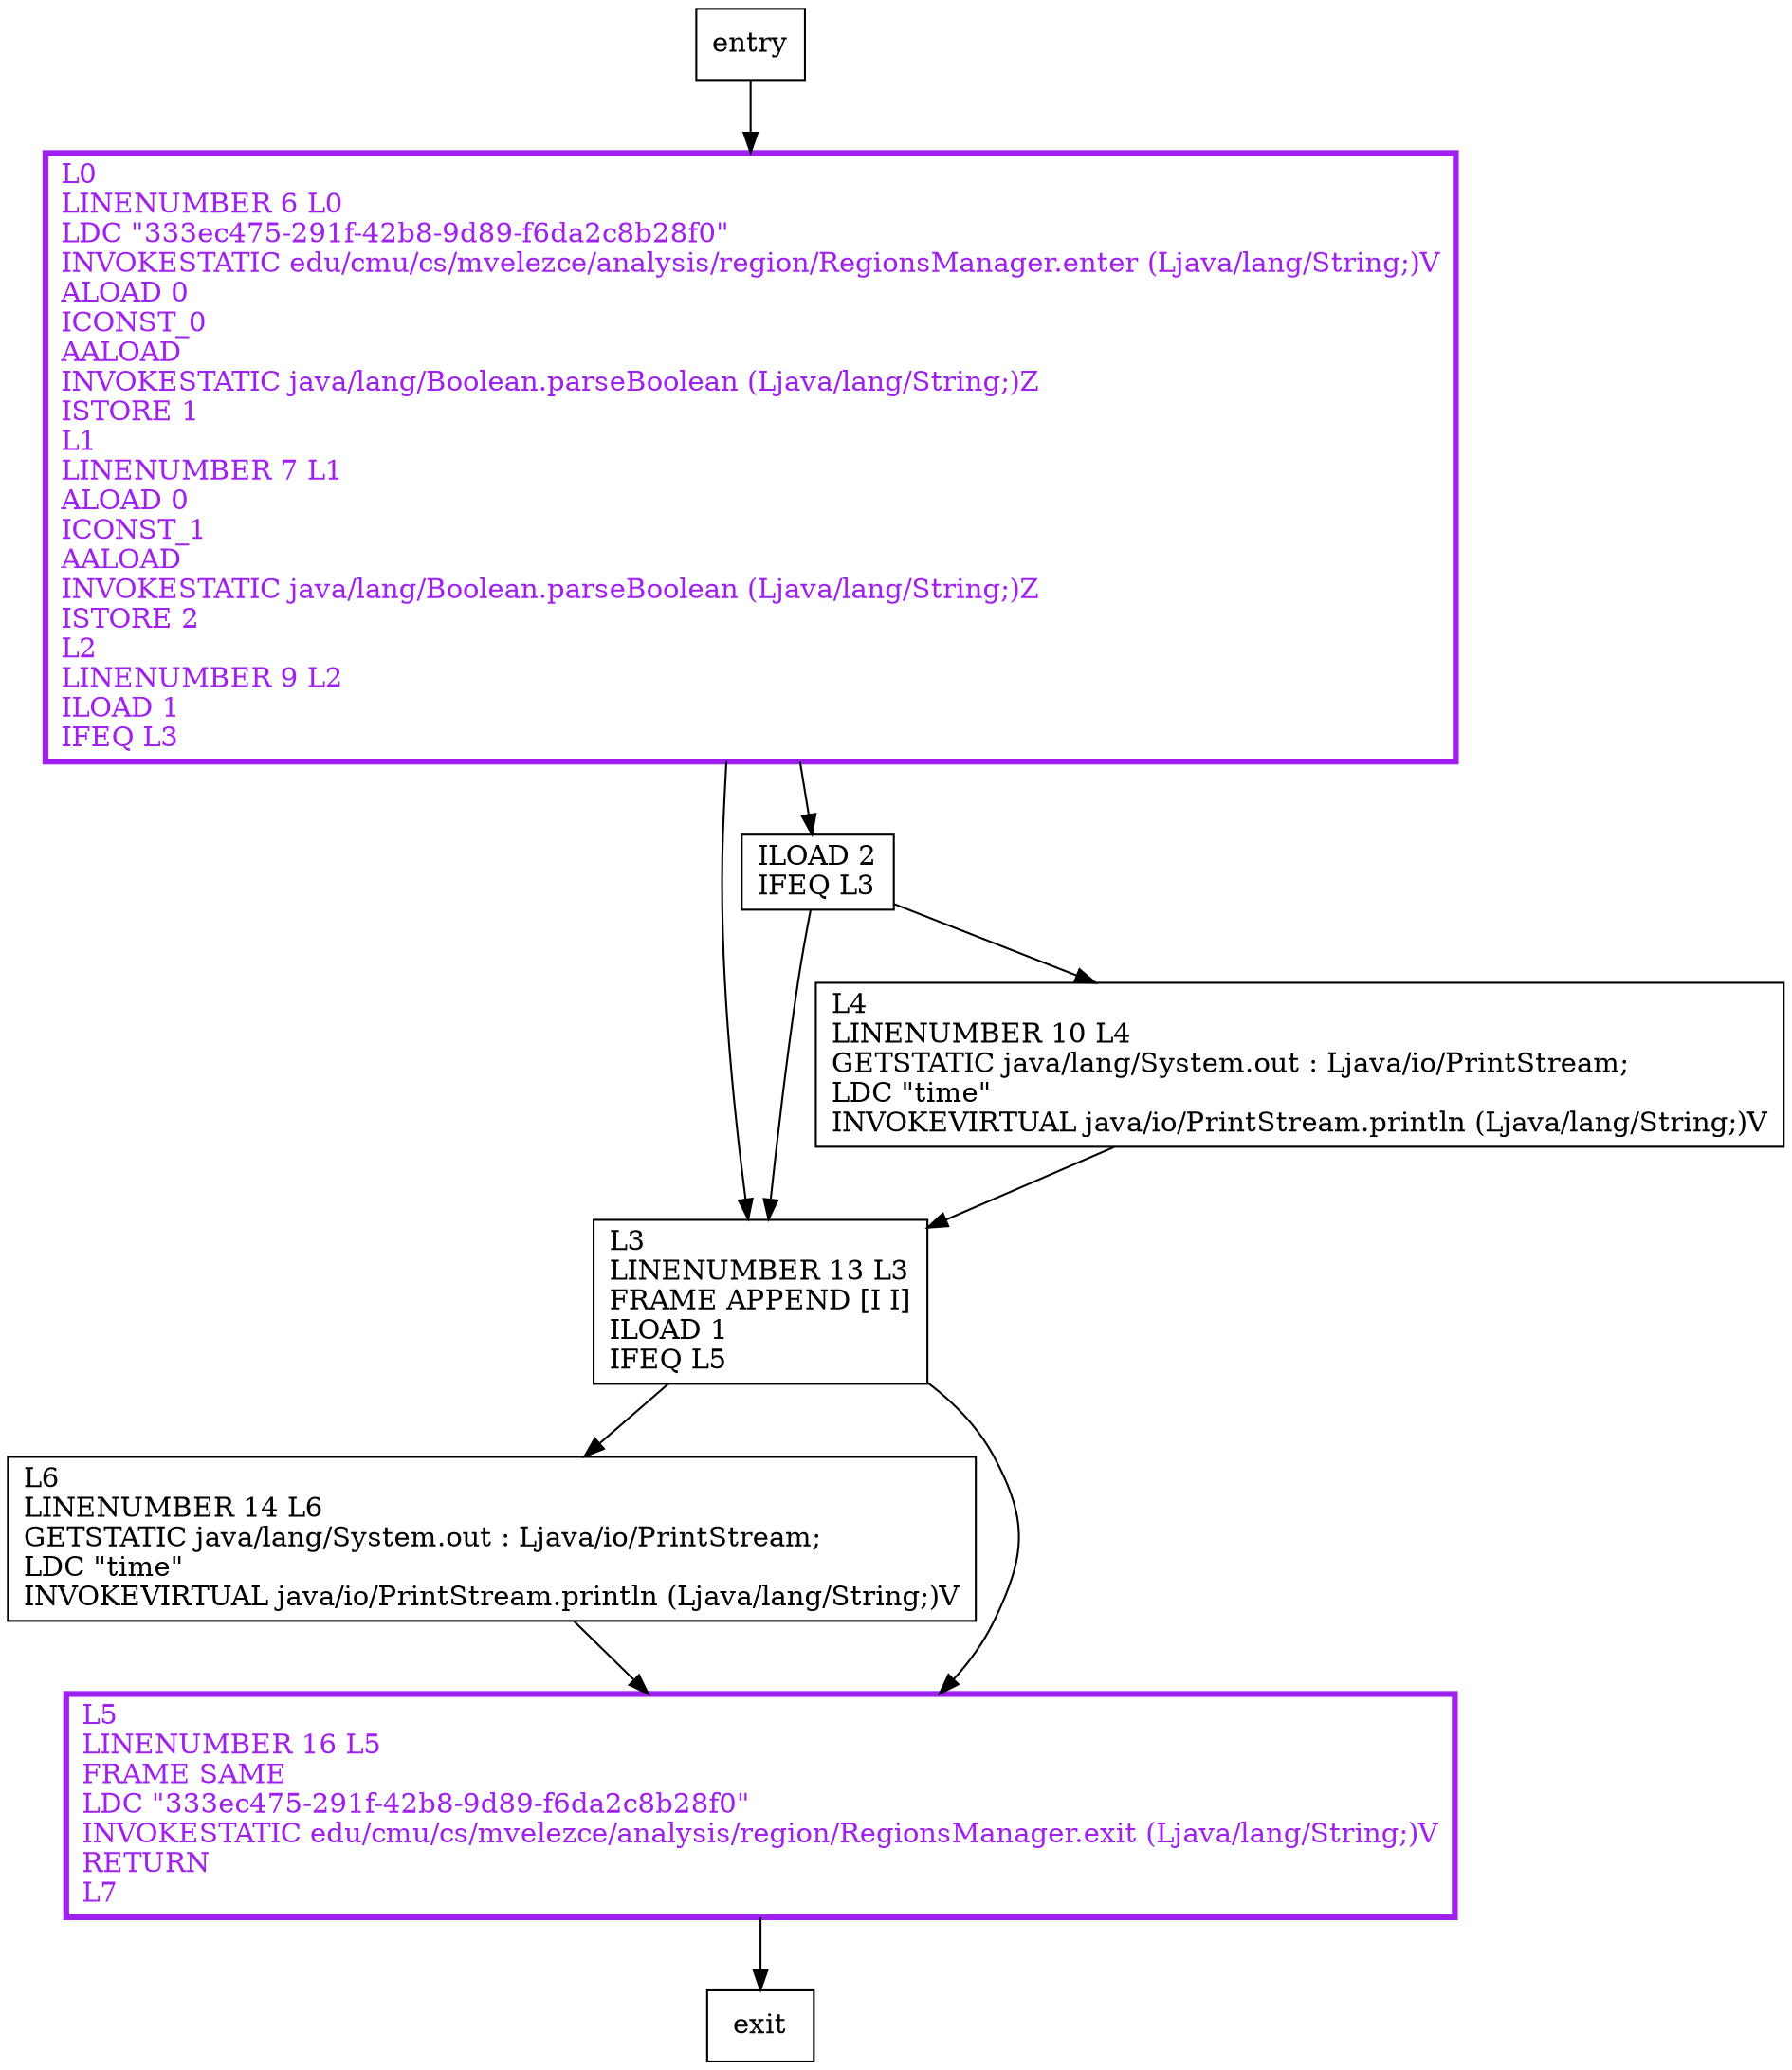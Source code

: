 digraph main {
node [shape=record];
124018276 [label="L3\lLINENUMBER 13 L3\lFRAME APPEND [I I]\lILOAD 1\lIFEQ L5\l"];
114109618 [label="L0\lLINENUMBER 6 L0\lLDC \"333ec475-291f-42b8-9d89-f6da2c8b28f0\"\lINVOKESTATIC edu/cmu/cs/mvelezce/analysis/region/RegionsManager.enter (Ljava/lang/String;)V\lALOAD 0\lICONST_0\lAALOAD\lINVOKESTATIC java/lang/Boolean.parseBoolean (Ljava/lang/String;)Z\lISTORE 1\lL1\lLINENUMBER 7 L1\lALOAD 0\lICONST_1\lAALOAD\lINVOKESTATIC java/lang/Boolean.parseBoolean (Ljava/lang/String;)Z\lISTORE 2\lL2\lLINENUMBER 9 L2\lILOAD 1\lIFEQ L3\l"];
2112246941 [label="L4\lLINENUMBER 10 L4\lGETSTATIC java/lang/System.out : Ljava/io/PrintStream;\lLDC \"time\"\lINVOKEVIRTUAL java/io/PrintStream.println (Ljava/lang/String;)V\l"];
1970038733 [label="L6\lLINENUMBER 14 L6\lGETSTATIC java/lang/System.out : Ljava/io/PrintStream;\lLDC \"time\"\lINVOKEVIRTUAL java/io/PrintStream.println (Ljava/lang/String;)V\l"];
304172847 [label="L5\lLINENUMBER 16 L5\lFRAME SAME\lLDC \"333ec475-291f-42b8-9d89-f6da2c8b28f0\"\lINVOKESTATIC edu/cmu/cs/mvelezce/analysis/region/RegionsManager.exit (Ljava/lang/String;)V\lRETURN\lL7\l"];
975941670 [label="ILOAD 2\lIFEQ L3\l"];
entry;
exit;
124018276 -> 1970038733;
124018276 -> 304172847;
entry -> 114109618;
114109618 -> 124018276;
114109618 -> 975941670;
2112246941 -> 124018276;
1970038733 -> 304172847;
304172847 -> exit;
975941670 -> 124018276;
975941670 -> 2112246941;
114109618[fontcolor="purple", penwidth=3, color="purple"];
304172847[fontcolor="purple", penwidth=3, color="purple"];
}

